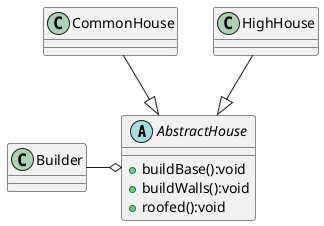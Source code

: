 @startuml
'https://plantuml.com/class-diagram

abstract class AbstractHouse {
+buildBase():void
+buildWalls():void
+roofed():void
}

class CommonHouse{
}
class HighHouse{
}

class Builder{
}

CommonHouse --|> AbstractHouse
HighHouse --|> AbstractHouse
Builder -o AbstractHouse
@enduml